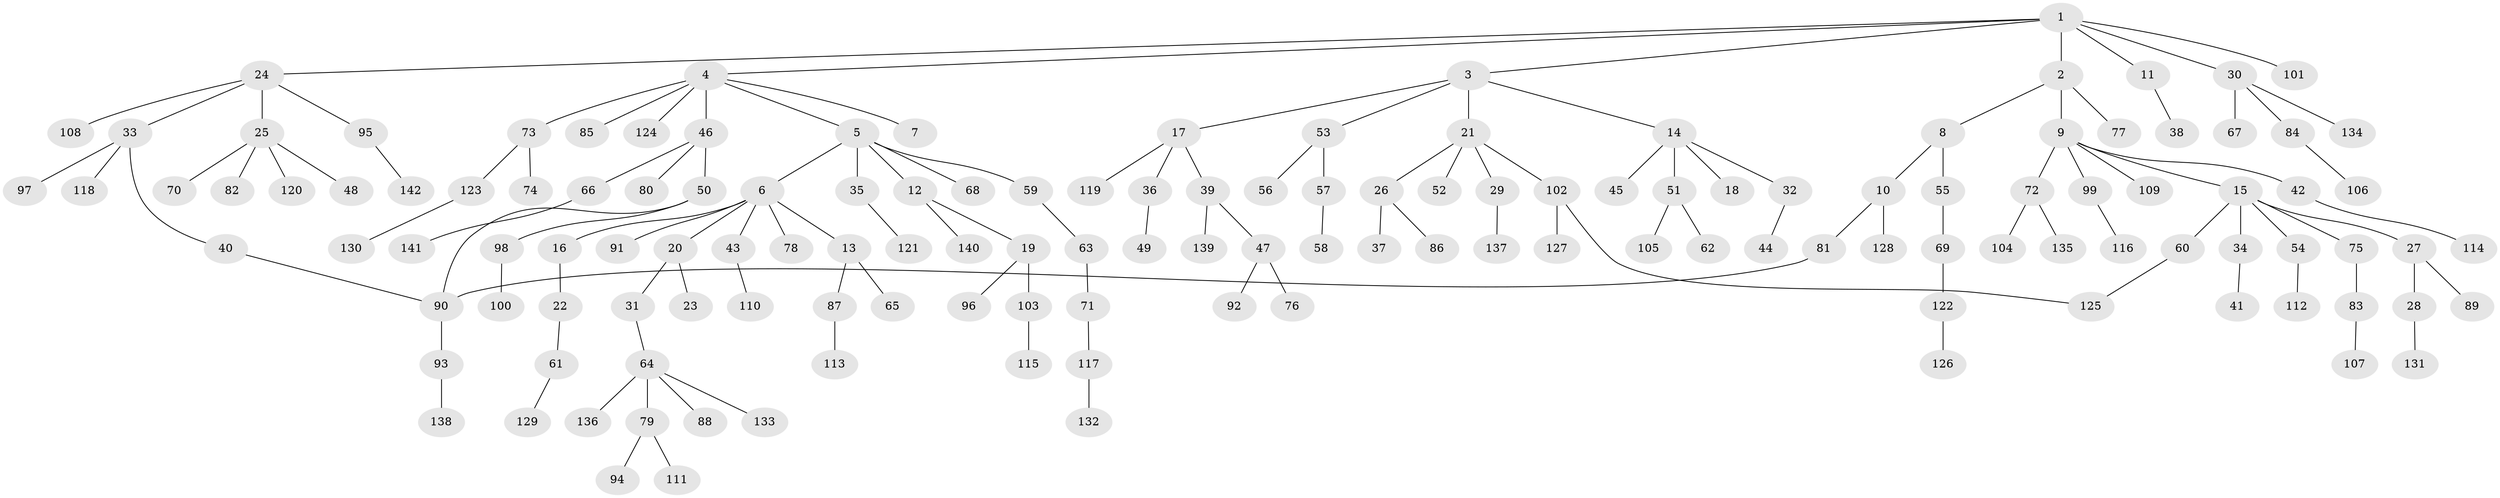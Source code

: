 // Generated by graph-tools (version 1.1) at 2025/41/03/09/25 04:41:54]
// undirected, 142 vertices, 144 edges
graph export_dot {
graph [start="1"]
  node [color=gray90,style=filled];
  1;
  2;
  3;
  4;
  5;
  6;
  7;
  8;
  9;
  10;
  11;
  12;
  13;
  14;
  15;
  16;
  17;
  18;
  19;
  20;
  21;
  22;
  23;
  24;
  25;
  26;
  27;
  28;
  29;
  30;
  31;
  32;
  33;
  34;
  35;
  36;
  37;
  38;
  39;
  40;
  41;
  42;
  43;
  44;
  45;
  46;
  47;
  48;
  49;
  50;
  51;
  52;
  53;
  54;
  55;
  56;
  57;
  58;
  59;
  60;
  61;
  62;
  63;
  64;
  65;
  66;
  67;
  68;
  69;
  70;
  71;
  72;
  73;
  74;
  75;
  76;
  77;
  78;
  79;
  80;
  81;
  82;
  83;
  84;
  85;
  86;
  87;
  88;
  89;
  90;
  91;
  92;
  93;
  94;
  95;
  96;
  97;
  98;
  99;
  100;
  101;
  102;
  103;
  104;
  105;
  106;
  107;
  108;
  109;
  110;
  111;
  112;
  113;
  114;
  115;
  116;
  117;
  118;
  119;
  120;
  121;
  122;
  123;
  124;
  125;
  126;
  127;
  128;
  129;
  130;
  131;
  132;
  133;
  134;
  135;
  136;
  137;
  138;
  139;
  140;
  141;
  142;
  1 -- 2;
  1 -- 3;
  1 -- 4;
  1 -- 11;
  1 -- 24;
  1 -- 30;
  1 -- 101;
  2 -- 8;
  2 -- 9;
  2 -- 77;
  3 -- 14;
  3 -- 17;
  3 -- 21;
  3 -- 53;
  4 -- 5;
  4 -- 7;
  4 -- 46;
  4 -- 73;
  4 -- 85;
  4 -- 124;
  5 -- 6;
  5 -- 12;
  5 -- 35;
  5 -- 59;
  5 -- 68;
  6 -- 13;
  6 -- 16;
  6 -- 20;
  6 -- 43;
  6 -- 78;
  6 -- 91;
  8 -- 10;
  8 -- 55;
  9 -- 15;
  9 -- 42;
  9 -- 72;
  9 -- 99;
  9 -- 109;
  10 -- 81;
  10 -- 128;
  11 -- 38;
  12 -- 19;
  12 -- 140;
  13 -- 65;
  13 -- 87;
  14 -- 18;
  14 -- 32;
  14 -- 45;
  14 -- 51;
  15 -- 27;
  15 -- 34;
  15 -- 54;
  15 -- 60;
  15 -- 75;
  16 -- 22;
  17 -- 36;
  17 -- 39;
  17 -- 119;
  19 -- 96;
  19 -- 103;
  20 -- 23;
  20 -- 31;
  21 -- 26;
  21 -- 29;
  21 -- 52;
  21 -- 102;
  22 -- 61;
  24 -- 25;
  24 -- 33;
  24 -- 95;
  24 -- 108;
  25 -- 48;
  25 -- 70;
  25 -- 82;
  25 -- 120;
  26 -- 37;
  26 -- 86;
  27 -- 28;
  27 -- 89;
  28 -- 131;
  29 -- 137;
  30 -- 67;
  30 -- 84;
  30 -- 134;
  31 -- 64;
  32 -- 44;
  33 -- 40;
  33 -- 97;
  33 -- 118;
  34 -- 41;
  35 -- 121;
  36 -- 49;
  39 -- 47;
  39 -- 139;
  40 -- 90;
  42 -- 114;
  43 -- 110;
  46 -- 50;
  46 -- 66;
  46 -- 80;
  47 -- 76;
  47 -- 92;
  50 -- 98;
  50 -- 90;
  51 -- 62;
  51 -- 105;
  53 -- 56;
  53 -- 57;
  54 -- 112;
  55 -- 69;
  57 -- 58;
  59 -- 63;
  60 -- 125;
  61 -- 129;
  63 -- 71;
  64 -- 79;
  64 -- 88;
  64 -- 133;
  64 -- 136;
  66 -- 141;
  69 -- 122;
  71 -- 117;
  72 -- 104;
  72 -- 135;
  73 -- 74;
  73 -- 123;
  75 -- 83;
  79 -- 94;
  79 -- 111;
  81 -- 90;
  83 -- 107;
  84 -- 106;
  87 -- 113;
  90 -- 93;
  93 -- 138;
  95 -- 142;
  98 -- 100;
  99 -- 116;
  102 -- 125;
  102 -- 127;
  103 -- 115;
  117 -- 132;
  122 -- 126;
  123 -- 130;
}
